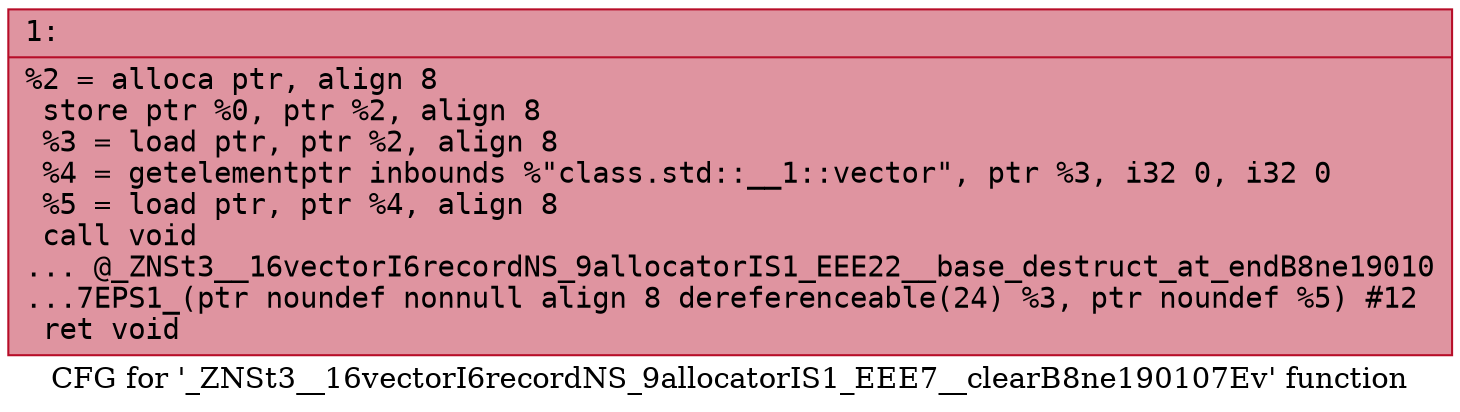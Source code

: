digraph "CFG for '_ZNSt3__16vectorI6recordNS_9allocatorIS1_EEE7__clearB8ne190107Ev' function" {
	label="CFG for '_ZNSt3__16vectorI6recordNS_9allocatorIS1_EEE7__clearB8ne190107Ev' function";

	Node0x60000177ed00 [shape=record,color="#b70d28ff", style=filled, fillcolor="#b70d2870" fontname="Courier",label="{1:\l|  %2 = alloca ptr, align 8\l  store ptr %0, ptr %2, align 8\l  %3 = load ptr, ptr %2, align 8\l  %4 = getelementptr inbounds %\"class.std::__1::vector\", ptr %3, i32 0, i32 0\l  %5 = load ptr, ptr %4, align 8\l  call void\l... @_ZNSt3__16vectorI6recordNS_9allocatorIS1_EEE22__base_destruct_at_endB8ne19010\l...7EPS1_(ptr noundef nonnull align 8 dereferenceable(24) %3, ptr noundef %5) #12\l  ret void\l}"];
}
